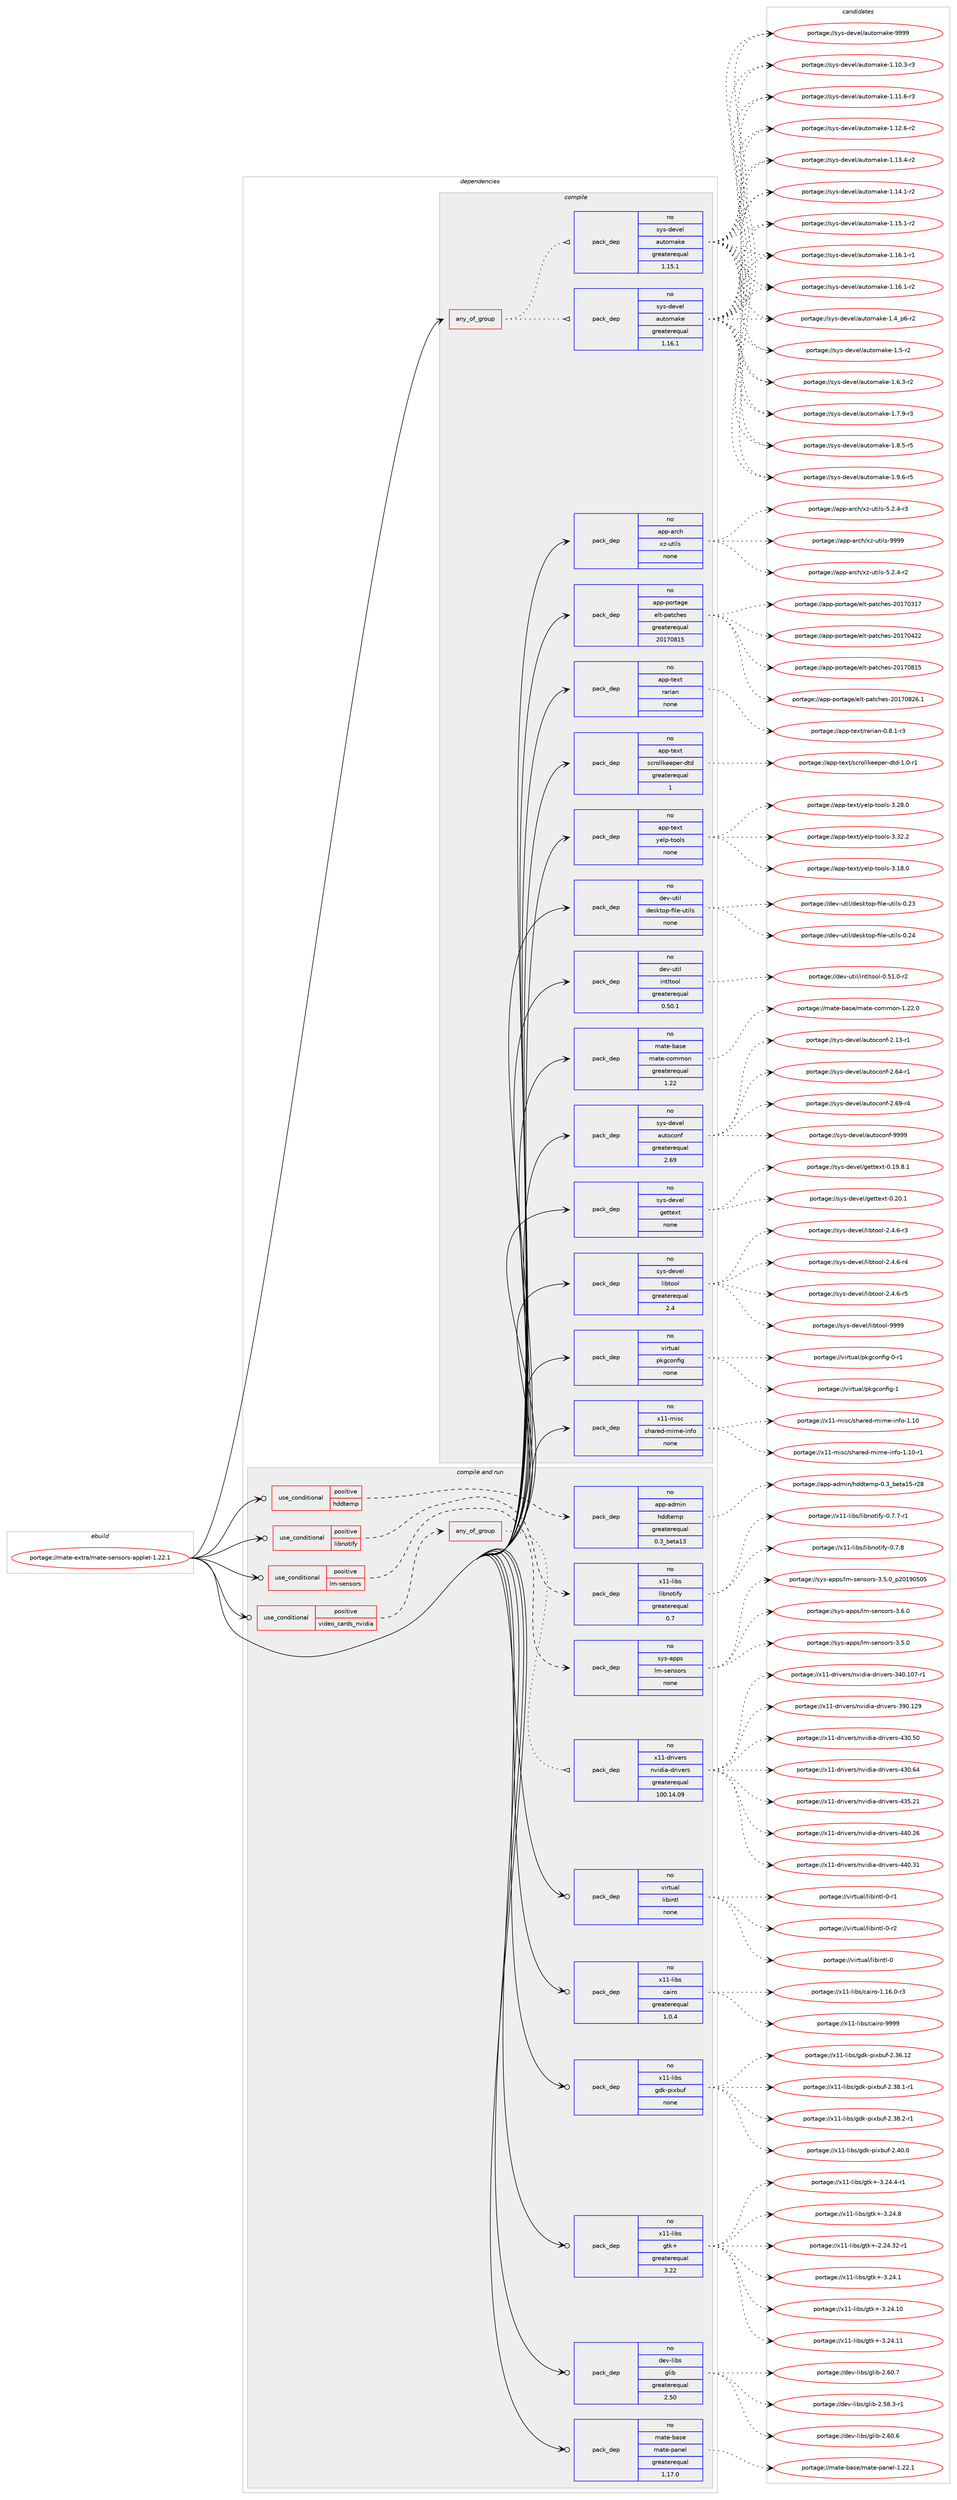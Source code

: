 digraph prolog {

# *************
# Graph options
# *************

newrank=true;
concentrate=true;
compound=true;
graph [rankdir=LR,fontname=Helvetica,fontsize=10,ranksep=1.5];#, ranksep=2.5, nodesep=0.2];
edge  [arrowhead=vee];
node  [fontname=Helvetica,fontsize=10];

# **********
# The ebuild
# **********

subgraph cluster_leftcol {
color=gray;
rank=same;
label=<<i>ebuild</i>>;
id [label="portage://mate-extra/mate-sensors-applet-1.22.1", color=red, width=4, href="../mate-extra/mate-sensors-applet-1.22.1.svg"];
}

# ****************
# The dependencies
# ****************

subgraph cluster_midcol {
color=gray;
label=<<i>dependencies</i>>;
subgraph cluster_compile {
fillcolor="#eeeeee";
style=filled;
label=<<i>compile</i>>;
subgraph any4851 {
dependency308587 [label=<<TABLE BORDER="0" CELLBORDER="1" CELLSPACING="0" CELLPADDING="4"><TR><TD CELLPADDING="10">any_of_group</TD></TR></TABLE>>, shape=none, color=red];subgraph pack226261 {
dependency308588 [label=<<TABLE BORDER="0" CELLBORDER="1" CELLSPACING="0" CELLPADDING="4" WIDTH="220"><TR><TD ROWSPAN="6" CELLPADDING="30">pack_dep</TD></TR><TR><TD WIDTH="110">no</TD></TR><TR><TD>sys-devel</TD></TR><TR><TD>automake</TD></TR><TR><TD>greaterequal</TD></TR><TR><TD>1.16.1</TD></TR></TABLE>>, shape=none, color=blue];
}
dependency308587:e -> dependency308588:w [weight=20,style="dotted",arrowhead="oinv"];
subgraph pack226262 {
dependency308589 [label=<<TABLE BORDER="0" CELLBORDER="1" CELLSPACING="0" CELLPADDING="4" WIDTH="220"><TR><TD ROWSPAN="6" CELLPADDING="30">pack_dep</TD></TR><TR><TD WIDTH="110">no</TD></TR><TR><TD>sys-devel</TD></TR><TR><TD>automake</TD></TR><TR><TD>greaterequal</TD></TR><TR><TD>1.15.1</TD></TR></TABLE>>, shape=none, color=blue];
}
dependency308587:e -> dependency308589:w [weight=20,style="dotted",arrowhead="oinv"];
}
id:e -> dependency308587:w [weight=20,style="solid",arrowhead="vee"];
subgraph pack226263 {
dependency308590 [label=<<TABLE BORDER="0" CELLBORDER="1" CELLSPACING="0" CELLPADDING="4" WIDTH="220"><TR><TD ROWSPAN="6" CELLPADDING="30">pack_dep</TD></TR><TR><TD WIDTH="110">no</TD></TR><TR><TD>app-arch</TD></TR><TR><TD>xz-utils</TD></TR><TR><TD>none</TD></TR><TR><TD></TD></TR></TABLE>>, shape=none, color=blue];
}
id:e -> dependency308590:w [weight=20,style="solid",arrowhead="vee"];
subgraph pack226264 {
dependency308591 [label=<<TABLE BORDER="0" CELLBORDER="1" CELLSPACING="0" CELLPADDING="4" WIDTH="220"><TR><TD ROWSPAN="6" CELLPADDING="30">pack_dep</TD></TR><TR><TD WIDTH="110">no</TD></TR><TR><TD>app-portage</TD></TR><TR><TD>elt-patches</TD></TR><TR><TD>greaterequal</TD></TR><TR><TD>20170815</TD></TR></TABLE>>, shape=none, color=blue];
}
id:e -> dependency308591:w [weight=20,style="solid",arrowhead="vee"];
subgraph pack226265 {
dependency308592 [label=<<TABLE BORDER="0" CELLBORDER="1" CELLSPACING="0" CELLPADDING="4" WIDTH="220"><TR><TD ROWSPAN="6" CELLPADDING="30">pack_dep</TD></TR><TR><TD WIDTH="110">no</TD></TR><TR><TD>app-text</TD></TR><TR><TD>rarian</TD></TR><TR><TD>none</TD></TR><TR><TD></TD></TR></TABLE>>, shape=none, color=blue];
}
id:e -> dependency308592:w [weight=20,style="solid",arrowhead="vee"];
subgraph pack226266 {
dependency308593 [label=<<TABLE BORDER="0" CELLBORDER="1" CELLSPACING="0" CELLPADDING="4" WIDTH="220"><TR><TD ROWSPAN="6" CELLPADDING="30">pack_dep</TD></TR><TR><TD WIDTH="110">no</TD></TR><TR><TD>app-text</TD></TR><TR><TD>scrollkeeper-dtd</TD></TR><TR><TD>greaterequal</TD></TR><TR><TD>1</TD></TR></TABLE>>, shape=none, color=blue];
}
id:e -> dependency308593:w [weight=20,style="solid",arrowhead="vee"];
subgraph pack226267 {
dependency308594 [label=<<TABLE BORDER="0" CELLBORDER="1" CELLSPACING="0" CELLPADDING="4" WIDTH="220"><TR><TD ROWSPAN="6" CELLPADDING="30">pack_dep</TD></TR><TR><TD WIDTH="110">no</TD></TR><TR><TD>app-text</TD></TR><TR><TD>yelp-tools</TD></TR><TR><TD>none</TD></TR><TR><TD></TD></TR></TABLE>>, shape=none, color=blue];
}
id:e -> dependency308594:w [weight=20,style="solid",arrowhead="vee"];
subgraph pack226268 {
dependency308595 [label=<<TABLE BORDER="0" CELLBORDER="1" CELLSPACING="0" CELLPADDING="4" WIDTH="220"><TR><TD ROWSPAN="6" CELLPADDING="30">pack_dep</TD></TR><TR><TD WIDTH="110">no</TD></TR><TR><TD>dev-util</TD></TR><TR><TD>desktop-file-utils</TD></TR><TR><TD>none</TD></TR><TR><TD></TD></TR></TABLE>>, shape=none, color=blue];
}
id:e -> dependency308595:w [weight=20,style="solid",arrowhead="vee"];
subgraph pack226269 {
dependency308596 [label=<<TABLE BORDER="0" CELLBORDER="1" CELLSPACING="0" CELLPADDING="4" WIDTH="220"><TR><TD ROWSPAN="6" CELLPADDING="30">pack_dep</TD></TR><TR><TD WIDTH="110">no</TD></TR><TR><TD>dev-util</TD></TR><TR><TD>intltool</TD></TR><TR><TD>greaterequal</TD></TR><TR><TD>0.50.1</TD></TR></TABLE>>, shape=none, color=blue];
}
id:e -> dependency308596:w [weight=20,style="solid",arrowhead="vee"];
subgraph pack226270 {
dependency308597 [label=<<TABLE BORDER="0" CELLBORDER="1" CELLSPACING="0" CELLPADDING="4" WIDTH="220"><TR><TD ROWSPAN="6" CELLPADDING="30">pack_dep</TD></TR><TR><TD WIDTH="110">no</TD></TR><TR><TD>mate-base</TD></TR><TR><TD>mate-common</TD></TR><TR><TD>greaterequal</TD></TR><TR><TD>1.22</TD></TR></TABLE>>, shape=none, color=blue];
}
id:e -> dependency308597:w [weight=20,style="solid",arrowhead="vee"];
subgraph pack226271 {
dependency308598 [label=<<TABLE BORDER="0" CELLBORDER="1" CELLSPACING="0" CELLPADDING="4" WIDTH="220"><TR><TD ROWSPAN="6" CELLPADDING="30">pack_dep</TD></TR><TR><TD WIDTH="110">no</TD></TR><TR><TD>sys-devel</TD></TR><TR><TD>autoconf</TD></TR><TR><TD>greaterequal</TD></TR><TR><TD>2.69</TD></TR></TABLE>>, shape=none, color=blue];
}
id:e -> dependency308598:w [weight=20,style="solid",arrowhead="vee"];
subgraph pack226272 {
dependency308599 [label=<<TABLE BORDER="0" CELLBORDER="1" CELLSPACING="0" CELLPADDING="4" WIDTH="220"><TR><TD ROWSPAN="6" CELLPADDING="30">pack_dep</TD></TR><TR><TD WIDTH="110">no</TD></TR><TR><TD>sys-devel</TD></TR><TR><TD>gettext</TD></TR><TR><TD>none</TD></TR><TR><TD></TD></TR></TABLE>>, shape=none, color=blue];
}
id:e -> dependency308599:w [weight=20,style="solid",arrowhead="vee"];
subgraph pack226273 {
dependency308600 [label=<<TABLE BORDER="0" CELLBORDER="1" CELLSPACING="0" CELLPADDING="4" WIDTH="220"><TR><TD ROWSPAN="6" CELLPADDING="30">pack_dep</TD></TR><TR><TD WIDTH="110">no</TD></TR><TR><TD>sys-devel</TD></TR><TR><TD>libtool</TD></TR><TR><TD>greaterequal</TD></TR><TR><TD>2.4</TD></TR></TABLE>>, shape=none, color=blue];
}
id:e -> dependency308600:w [weight=20,style="solid",arrowhead="vee"];
subgraph pack226274 {
dependency308601 [label=<<TABLE BORDER="0" CELLBORDER="1" CELLSPACING="0" CELLPADDING="4" WIDTH="220"><TR><TD ROWSPAN="6" CELLPADDING="30">pack_dep</TD></TR><TR><TD WIDTH="110">no</TD></TR><TR><TD>virtual</TD></TR><TR><TD>pkgconfig</TD></TR><TR><TD>none</TD></TR><TR><TD></TD></TR></TABLE>>, shape=none, color=blue];
}
id:e -> dependency308601:w [weight=20,style="solid",arrowhead="vee"];
subgraph pack226275 {
dependency308602 [label=<<TABLE BORDER="0" CELLBORDER="1" CELLSPACING="0" CELLPADDING="4" WIDTH="220"><TR><TD ROWSPAN="6" CELLPADDING="30">pack_dep</TD></TR><TR><TD WIDTH="110">no</TD></TR><TR><TD>x11-misc</TD></TR><TR><TD>shared-mime-info</TD></TR><TR><TD>none</TD></TR><TR><TD></TD></TR></TABLE>>, shape=none, color=blue];
}
id:e -> dependency308602:w [weight=20,style="solid",arrowhead="vee"];
}
subgraph cluster_compileandrun {
fillcolor="#eeeeee";
style=filled;
label=<<i>compile and run</i>>;
subgraph cond77366 {
dependency308603 [label=<<TABLE BORDER="0" CELLBORDER="1" CELLSPACING="0" CELLPADDING="4"><TR><TD ROWSPAN="3" CELLPADDING="10">use_conditional</TD></TR><TR><TD>positive</TD></TR><TR><TD>hddtemp</TD></TR></TABLE>>, shape=none, color=red];
subgraph pack226276 {
dependency308604 [label=<<TABLE BORDER="0" CELLBORDER="1" CELLSPACING="0" CELLPADDING="4" WIDTH="220"><TR><TD ROWSPAN="6" CELLPADDING="30">pack_dep</TD></TR><TR><TD WIDTH="110">no</TD></TR><TR><TD>app-admin</TD></TR><TR><TD>hddtemp</TD></TR><TR><TD>greaterequal</TD></TR><TR><TD>0.3_beta13</TD></TR></TABLE>>, shape=none, color=blue];
}
dependency308603:e -> dependency308604:w [weight=20,style="dashed",arrowhead="vee"];
}
id:e -> dependency308603:w [weight=20,style="solid",arrowhead="odotvee"];
subgraph cond77367 {
dependency308605 [label=<<TABLE BORDER="0" CELLBORDER="1" CELLSPACING="0" CELLPADDING="4"><TR><TD ROWSPAN="3" CELLPADDING="10">use_conditional</TD></TR><TR><TD>positive</TD></TR><TR><TD>libnotify</TD></TR></TABLE>>, shape=none, color=red];
subgraph pack226277 {
dependency308606 [label=<<TABLE BORDER="0" CELLBORDER="1" CELLSPACING="0" CELLPADDING="4" WIDTH="220"><TR><TD ROWSPAN="6" CELLPADDING="30">pack_dep</TD></TR><TR><TD WIDTH="110">no</TD></TR><TR><TD>x11-libs</TD></TR><TR><TD>libnotify</TD></TR><TR><TD>greaterequal</TD></TR><TR><TD>0.7</TD></TR></TABLE>>, shape=none, color=blue];
}
dependency308605:e -> dependency308606:w [weight=20,style="dashed",arrowhead="vee"];
}
id:e -> dependency308605:w [weight=20,style="solid",arrowhead="odotvee"];
subgraph cond77368 {
dependency308607 [label=<<TABLE BORDER="0" CELLBORDER="1" CELLSPACING="0" CELLPADDING="4"><TR><TD ROWSPAN="3" CELLPADDING="10">use_conditional</TD></TR><TR><TD>positive</TD></TR><TR><TD>lm-sensors</TD></TR></TABLE>>, shape=none, color=red];
subgraph pack226278 {
dependency308608 [label=<<TABLE BORDER="0" CELLBORDER="1" CELLSPACING="0" CELLPADDING="4" WIDTH="220"><TR><TD ROWSPAN="6" CELLPADDING="30">pack_dep</TD></TR><TR><TD WIDTH="110">no</TD></TR><TR><TD>sys-apps</TD></TR><TR><TD>lm-sensors</TD></TR><TR><TD>none</TD></TR><TR><TD></TD></TR></TABLE>>, shape=none, color=blue];
}
dependency308607:e -> dependency308608:w [weight=20,style="dashed",arrowhead="vee"];
}
id:e -> dependency308607:w [weight=20,style="solid",arrowhead="odotvee"];
subgraph cond77369 {
dependency308609 [label=<<TABLE BORDER="0" CELLBORDER="1" CELLSPACING="0" CELLPADDING="4"><TR><TD ROWSPAN="3" CELLPADDING="10">use_conditional</TD></TR><TR><TD>positive</TD></TR><TR><TD>video_cards_nvidia</TD></TR></TABLE>>, shape=none, color=red];
subgraph any4852 {
dependency308610 [label=<<TABLE BORDER="0" CELLBORDER="1" CELLSPACING="0" CELLPADDING="4"><TR><TD CELLPADDING="10">any_of_group</TD></TR></TABLE>>, shape=none, color=red];subgraph pack226279 {
dependency308611 [label=<<TABLE BORDER="0" CELLBORDER="1" CELLSPACING="0" CELLPADDING="4" WIDTH="220"><TR><TD ROWSPAN="6" CELLPADDING="30">pack_dep</TD></TR><TR><TD WIDTH="110">no</TD></TR><TR><TD>x11-drivers</TD></TR><TR><TD>nvidia-drivers</TD></TR><TR><TD>greaterequal</TD></TR><TR><TD>100.14.09</TD></TR></TABLE>>, shape=none, color=blue];
}
dependency308610:e -> dependency308611:w [weight=20,style="dotted",arrowhead="oinv"];
}
dependency308609:e -> dependency308610:w [weight=20,style="dashed",arrowhead="vee"];
}
id:e -> dependency308609:w [weight=20,style="solid",arrowhead="odotvee"];
subgraph pack226280 {
dependency308612 [label=<<TABLE BORDER="0" CELLBORDER="1" CELLSPACING="0" CELLPADDING="4" WIDTH="220"><TR><TD ROWSPAN="6" CELLPADDING="30">pack_dep</TD></TR><TR><TD WIDTH="110">no</TD></TR><TR><TD>dev-libs</TD></TR><TR><TD>glib</TD></TR><TR><TD>greaterequal</TD></TR><TR><TD>2.50</TD></TR></TABLE>>, shape=none, color=blue];
}
id:e -> dependency308612:w [weight=20,style="solid",arrowhead="odotvee"];
subgraph pack226281 {
dependency308613 [label=<<TABLE BORDER="0" CELLBORDER="1" CELLSPACING="0" CELLPADDING="4" WIDTH="220"><TR><TD ROWSPAN="6" CELLPADDING="30">pack_dep</TD></TR><TR><TD WIDTH="110">no</TD></TR><TR><TD>mate-base</TD></TR><TR><TD>mate-panel</TD></TR><TR><TD>greaterequal</TD></TR><TR><TD>1.17.0</TD></TR></TABLE>>, shape=none, color=blue];
}
id:e -> dependency308613:w [weight=20,style="solid",arrowhead="odotvee"];
subgraph pack226282 {
dependency308614 [label=<<TABLE BORDER="0" CELLBORDER="1" CELLSPACING="0" CELLPADDING="4" WIDTH="220"><TR><TD ROWSPAN="6" CELLPADDING="30">pack_dep</TD></TR><TR><TD WIDTH="110">no</TD></TR><TR><TD>virtual</TD></TR><TR><TD>libintl</TD></TR><TR><TD>none</TD></TR><TR><TD></TD></TR></TABLE>>, shape=none, color=blue];
}
id:e -> dependency308614:w [weight=20,style="solid",arrowhead="odotvee"];
subgraph pack226283 {
dependency308615 [label=<<TABLE BORDER="0" CELLBORDER="1" CELLSPACING="0" CELLPADDING="4" WIDTH="220"><TR><TD ROWSPAN="6" CELLPADDING="30">pack_dep</TD></TR><TR><TD WIDTH="110">no</TD></TR><TR><TD>x11-libs</TD></TR><TR><TD>cairo</TD></TR><TR><TD>greaterequal</TD></TR><TR><TD>1.0.4</TD></TR></TABLE>>, shape=none, color=blue];
}
id:e -> dependency308615:w [weight=20,style="solid",arrowhead="odotvee"];
subgraph pack226284 {
dependency308616 [label=<<TABLE BORDER="0" CELLBORDER="1" CELLSPACING="0" CELLPADDING="4" WIDTH="220"><TR><TD ROWSPAN="6" CELLPADDING="30">pack_dep</TD></TR><TR><TD WIDTH="110">no</TD></TR><TR><TD>x11-libs</TD></TR><TR><TD>gdk-pixbuf</TD></TR><TR><TD>none</TD></TR><TR><TD></TD></TR></TABLE>>, shape=none, color=blue];
}
id:e -> dependency308616:w [weight=20,style="solid",arrowhead="odotvee"];
subgraph pack226285 {
dependency308617 [label=<<TABLE BORDER="0" CELLBORDER="1" CELLSPACING="0" CELLPADDING="4" WIDTH="220"><TR><TD ROWSPAN="6" CELLPADDING="30">pack_dep</TD></TR><TR><TD WIDTH="110">no</TD></TR><TR><TD>x11-libs</TD></TR><TR><TD>gtk+</TD></TR><TR><TD>greaterequal</TD></TR><TR><TD>3.22</TD></TR></TABLE>>, shape=none, color=blue];
}
id:e -> dependency308617:w [weight=20,style="solid",arrowhead="odotvee"];
}
subgraph cluster_run {
fillcolor="#eeeeee";
style=filled;
label=<<i>run</i>>;
}
}

# **************
# The candidates
# **************

subgraph cluster_choices {
rank=same;
color=gray;
label=<<i>candidates</i>>;

subgraph choice226261 {
color=black;
nodesep=1;
choiceportage11512111545100101118101108479711711611110997107101454946494846514511451 [label="portage://sys-devel/automake-1.10.3-r3", color=red, width=4,href="../sys-devel/automake-1.10.3-r3.svg"];
choiceportage11512111545100101118101108479711711611110997107101454946494946544511451 [label="portage://sys-devel/automake-1.11.6-r3", color=red, width=4,href="../sys-devel/automake-1.11.6-r3.svg"];
choiceportage11512111545100101118101108479711711611110997107101454946495046544511450 [label="portage://sys-devel/automake-1.12.6-r2", color=red, width=4,href="../sys-devel/automake-1.12.6-r2.svg"];
choiceportage11512111545100101118101108479711711611110997107101454946495146524511450 [label="portage://sys-devel/automake-1.13.4-r2", color=red, width=4,href="../sys-devel/automake-1.13.4-r2.svg"];
choiceportage11512111545100101118101108479711711611110997107101454946495246494511450 [label="portage://sys-devel/automake-1.14.1-r2", color=red, width=4,href="../sys-devel/automake-1.14.1-r2.svg"];
choiceportage11512111545100101118101108479711711611110997107101454946495346494511450 [label="portage://sys-devel/automake-1.15.1-r2", color=red, width=4,href="../sys-devel/automake-1.15.1-r2.svg"];
choiceportage11512111545100101118101108479711711611110997107101454946495446494511449 [label="portage://sys-devel/automake-1.16.1-r1", color=red, width=4,href="../sys-devel/automake-1.16.1-r1.svg"];
choiceportage11512111545100101118101108479711711611110997107101454946495446494511450 [label="portage://sys-devel/automake-1.16.1-r2", color=red, width=4,href="../sys-devel/automake-1.16.1-r2.svg"];
choiceportage115121115451001011181011084797117116111109971071014549465295112544511450 [label="portage://sys-devel/automake-1.4_p6-r2", color=red, width=4,href="../sys-devel/automake-1.4_p6-r2.svg"];
choiceportage11512111545100101118101108479711711611110997107101454946534511450 [label="portage://sys-devel/automake-1.5-r2", color=red, width=4,href="../sys-devel/automake-1.5-r2.svg"];
choiceportage115121115451001011181011084797117116111109971071014549465446514511450 [label="portage://sys-devel/automake-1.6.3-r2", color=red, width=4,href="../sys-devel/automake-1.6.3-r2.svg"];
choiceportage115121115451001011181011084797117116111109971071014549465546574511451 [label="portage://sys-devel/automake-1.7.9-r3", color=red, width=4,href="../sys-devel/automake-1.7.9-r3.svg"];
choiceportage115121115451001011181011084797117116111109971071014549465646534511453 [label="portage://sys-devel/automake-1.8.5-r5", color=red, width=4,href="../sys-devel/automake-1.8.5-r5.svg"];
choiceportage115121115451001011181011084797117116111109971071014549465746544511453 [label="portage://sys-devel/automake-1.9.6-r5", color=red, width=4,href="../sys-devel/automake-1.9.6-r5.svg"];
choiceportage115121115451001011181011084797117116111109971071014557575757 [label="portage://sys-devel/automake-9999", color=red, width=4,href="../sys-devel/automake-9999.svg"];
dependency308588:e -> choiceportage11512111545100101118101108479711711611110997107101454946494846514511451:w [style=dotted,weight="100"];
dependency308588:e -> choiceportage11512111545100101118101108479711711611110997107101454946494946544511451:w [style=dotted,weight="100"];
dependency308588:e -> choiceportage11512111545100101118101108479711711611110997107101454946495046544511450:w [style=dotted,weight="100"];
dependency308588:e -> choiceportage11512111545100101118101108479711711611110997107101454946495146524511450:w [style=dotted,weight="100"];
dependency308588:e -> choiceportage11512111545100101118101108479711711611110997107101454946495246494511450:w [style=dotted,weight="100"];
dependency308588:e -> choiceportage11512111545100101118101108479711711611110997107101454946495346494511450:w [style=dotted,weight="100"];
dependency308588:e -> choiceportage11512111545100101118101108479711711611110997107101454946495446494511449:w [style=dotted,weight="100"];
dependency308588:e -> choiceportage11512111545100101118101108479711711611110997107101454946495446494511450:w [style=dotted,weight="100"];
dependency308588:e -> choiceportage115121115451001011181011084797117116111109971071014549465295112544511450:w [style=dotted,weight="100"];
dependency308588:e -> choiceportage11512111545100101118101108479711711611110997107101454946534511450:w [style=dotted,weight="100"];
dependency308588:e -> choiceportage115121115451001011181011084797117116111109971071014549465446514511450:w [style=dotted,weight="100"];
dependency308588:e -> choiceportage115121115451001011181011084797117116111109971071014549465546574511451:w [style=dotted,weight="100"];
dependency308588:e -> choiceportage115121115451001011181011084797117116111109971071014549465646534511453:w [style=dotted,weight="100"];
dependency308588:e -> choiceportage115121115451001011181011084797117116111109971071014549465746544511453:w [style=dotted,weight="100"];
dependency308588:e -> choiceportage115121115451001011181011084797117116111109971071014557575757:w [style=dotted,weight="100"];
}
subgraph choice226262 {
color=black;
nodesep=1;
choiceportage11512111545100101118101108479711711611110997107101454946494846514511451 [label="portage://sys-devel/automake-1.10.3-r3", color=red, width=4,href="../sys-devel/automake-1.10.3-r3.svg"];
choiceportage11512111545100101118101108479711711611110997107101454946494946544511451 [label="portage://sys-devel/automake-1.11.6-r3", color=red, width=4,href="../sys-devel/automake-1.11.6-r3.svg"];
choiceportage11512111545100101118101108479711711611110997107101454946495046544511450 [label="portage://sys-devel/automake-1.12.6-r2", color=red, width=4,href="../sys-devel/automake-1.12.6-r2.svg"];
choiceportage11512111545100101118101108479711711611110997107101454946495146524511450 [label="portage://sys-devel/automake-1.13.4-r2", color=red, width=4,href="../sys-devel/automake-1.13.4-r2.svg"];
choiceportage11512111545100101118101108479711711611110997107101454946495246494511450 [label="portage://sys-devel/automake-1.14.1-r2", color=red, width=4,href="../sys-devel/automake-1.14.1-r2.svg"];
choiceportage11512111545100101118101108479711711611110997107101454946495346494511450 [label="portage://sys-devel/automake-1.15.1-r2", color=red, width=4,href="../sys-devel/automake-1.15.1-r2.svg"];
choiceportage11512111545100101118101108479711711611110997107101454946495446494511449 [label="portage://sys-devel/automake-1.16.1-r1", color=red, width=4,href="../sys-devel/automake-1.16.1-r1.svg"];
choiceportage11512111545100101118101108479711711611110997107101454946495446494511450 [label="portage://sys-devel/automake-1.16.1-r2", color=red, width=4,href="../sys-devel/automake-1.16.1-r2.svg"];
choiceportage115121115451001011181011084797117116111109971071014549465295112544511450 [label="portage://sys-devel/automake-1.4_p6-r2", color=red, width=4,href="../sys-devel/automake-1.4_p6-r2.svg"];
choiceportage11512111545100101118101108479711711611110997107101454946534511450 [label="portage://sys-devel/automake-1.5-r2", color=red, width=4,href="../sys-devel/automake-1.5-r2.svg"];
choiceportage115121115451001011181011084797117116111109971071014549465446514511450 [label="portage://sys-devel/automake-1.6.3-r2", color=red, width=4,href="../sys-devel/automake-1.6.3-r2.svg"];
choiceportage115121115451001011181011084797117116111109971071014549465546574511451 [label="portage://sys-devel/automake-1.7.9-r3", color=red, width=4,href="../sys-devel/automake-1.7.9-r3.svg"];
choiceportage115121115451001011181011084797117116111109971071014549465646534511453 [label="portage://sys-devel/automake-1.8.5-r5", color=red, width=4,href="../sys-devel/automake-1.8.5-r5.svg"];
choiceportage115121115451001011181011084797117116111109971071014549465746544511453 [label="portage://sys-devel/automake-1.9.6-r5", color=red, width=4,href="../sys-devel/automake-1.9.6-r5.svg"];
choiceportage115121115451001011181011084797117116111109971071014557575757 [label="portage://sys-devel/automake-9999", color=red, width=4,href="../sys-devel/automake-9999.svg"];
dependency308589:e -> choiceportage11512111545100101118101108479711711611110997107101454946494846514511451:w [style=dotted,weight="100"];
dependency308589:e -> choiceportage11512111545100101118101108479711711611110997107101454946494946544511451:w [style=dotted,weight="100"];
dependency308589:e -> choiceportage11512111545100101118101108479711711611110997107101454946495046544511450:w [style=dotted,weight="100"];
dependency308589:e -> choiceportage11512111545100101118101108479711711611110997107101454946495146524511450:w [style=dotted,weight="100"];
dependency308589:e -> choiceportage11512111545100101118101108479711711611110997107101454946495246494511450:w [style=dotted,weight="100"];
dependency308589:e -> choiceportage11512111545100101118101108479711711611110997107101454946495346494511450:w [style=dotted,weight="100"];
dependency308589:e -> choiceportage11512111545100101118101108479711711611110997107101454946495446494511449:w [style=dotted,weight="100"];
dependency308589:e -> choiceportage11512111545100101118101108479711711611110997107101454946495446494511450:w [style=dotted,weight="100"];
dependency308589:e -> choiceportage115121115451001011181011084797117116111109971071014549465295112544511450:w [style=dotted,weight="100"];
dependency308589:e -> choiceportage11512111545100101118101108479711711611110997107101454946534511450:w [style=dotted,weight="100"];
dependency308589:e -> choiceportage115121115451001011181011084797117116111109971071014549465446514511450:w [style=dotted,weight="100"];
dependency308589:e -> choiceportage115121115451001011181011084797117116111109971071014549465546574511451:w [style=dotted,weight="100"];
dependency308589:e -> choiceportage115121115451001011181011084797117116111109971071014549465646534511453:w [style=dotted,weight="100"];
dependency308589:e -> choiceportage115121115451001011181011084797117116111109971071014549465746544511453:w [style=dotted,weight="100"];
dependency308589:e -> choiceportage115121115451001011181011084797117116111109971071014557575757:w [style=dotted,weight="100"];
}
subgraph choice226263 {
color=black;
nodesep=1;
choiceportage9711211245971149910447120122451171161051081154553465046524511450 [label="portage://app-arch/xz-utils-5.2.4-r2", color=red, width=4,href="../app-arch/xz-utils-5.2.4-r2.svg"];
choiceportage9711211245971149910447120122451171161051081154553465046524511451 [label="portage://app-arch/xz-utils-5.2.4-r3", color=red, width=4,href="../app-arch/xz-utils-5.2.4-r3.svg"];
choiceportage9711211245971149910447120122451171161051081154557575757 [label="portage://app-arch/xz-utils-9999", color=red, width=4,href="../app-arch/xz-utils-9999.svg"];
dependency308590:e -> choiceportage9711211245971149910447120122451171161051081154553465046524511450:w [style=dotted,weight="100"];
dependency308590:e -> choiceportage9711211245971149910447120122451171161051081154553465046524511451:w [style=dotted,weight="100"];
dependency308590:e -> choiceportage9711211245971149910447120122451171161051081154557575757:w [style=dotted,weight="100"];
}
subgraph choice226264 {
color=black;
nodesep=1;
choiceportage97112112451121111141169710310147101108116451129711699104101115455048495548514955 [label="portage://app-portage/elt-patches-20170317", color=red, width=4,href="../app-portage/elt-patches-20170317.svg"];
choiceportage97112112451121111141169710310147101108116451129711699104101115455048495548525050 [label="portage://app-portage/elt-patches-20170422", color=red, width=4,href="../app-portage/elt-patches-20170422.svg"];
choiceportage97112112451121111141169710310147101108116451129711699104101115455048495548564953 [label="portage://app-portage/elt-patches-20170815", color=red, width=4,href="../app-portage/elt-patches-20170815.svg"];
choiceportage971121124511211111411697103101471011081164511297116991041011154550484955485650544649 [label="portage://app-portage/elt-patches-20170826.1", color=red, width=4,href="../app-portage/elt-patches-20170826.1.svg"];
dependency308591:e -> choiceportage97112112451121111141169710310147101108116451129711699104101115455048495548514955:w [style=dotted,weight="100"];
dependency308591:e -> choiceportage97112112451121111141169710310147101108116451129711699104101115455048495548525050:w [style=dotted,weight="100"];
dependency308591:e -> choiceportage97112112451121111141169710310147101108116451129711699104101115455048495548564953:w [style=dotted,weight="100"];
dependency308591:e -> choiceportage971121124511211111411697103101471011081164511297116991041011154550484955485650544649:w [style=dotted,weight="100"];
}
subgraph choice226265 {
color=black;
nodesep=1;
choiceportage97112112451161011201164711497114105971104548465646494511451 [label="portage://app-text/rarian-0.8.1-r3", color=red, width=4,href="../app-text/rarian-0.8.1-r3.svg"];
dependency308592:e -> choiceportage97112112451161011201164711497114105971104548465646494511451:w [style=dotted,weight="100"];
}
subgraph choice226266 {
color=black;
nodesep=1;
choiceportage9711211245116101120116471159911411110810810710110111210111445100116100454946484511449 [label="portage://app-text/scrollkeeper-dtd-1.0-r1", color=red, width=4,href="../app-text/scrollkeeper-dtd-1.0-r1.svg"];
dependency308593:e -> choiceportage9711211245116101120116471159911411110810810710110111210111445100116100454946484511449:w [style=dotted,weight="100"];
}
subgraph choice226267 {
color=black;
nodesep=1;
choiceportage9711211245116101120116471211011081124511611111110811545514649564648 [label="portage://app-text/yelp-tools-3.18.0", color=red, width=4,href="../app-text/yelp-tools-3.18.0.svg"];
choiceportage9711211245116101120116471211011081124511611111110811545514650564648 [label="portage://app-text/yelp-tools-3.28.0", color=red, width=4,href="../app-text/yelp-tools-3.28.0.svg"];
choiceportage9711211245116101120116471211011081124511611111110811545514651504650 [label="portage://app-text/yelp-tools-3.32.2", color=red, width=4,href="../app-text/yelp-tools-3.32.2.svg"];
dependency308594:e -> choiceportage9711211245116101120116471211011081124511611111110811545514649564648:w [style=dotted,weight="100"];
dependency308594:e -> choiceportage9711211245116101120116471211011081124511611111110811545514650564648:w [style=dotted,weight="100"];
dependency308594:e -> choiceportage9711211245116101120116471211011081124511611111110811545514651504650:w [style=dotted,weight="100"];
}
subgraph choice226268 {
color=black;
nodesep=1;
choiceportage100101118451171161051084710010111510711611111245102105108101451171161051081154548465051 [label="portage://dev-util/desktop-file-utils-0.23", color=red, width=4,href="../dev-util/desktop-file-utils-0.23.svg"];
choiceportage100101118451171161051084710010111510711611111245102105108101451171161051081154548465052 [label="portage://dev-util/desktop-file-utils-0.24", color=red, width=4,href="../dev-util/desktop-file-utils-0.24.svg"];
dependency308595:e -> choiceportage100101118451171161051084710010111510711611111245102105108101451171161051081154548465051:w [style=dotted,weight="100"];
dependency308595:e -> choiceportage100101118451171161051084710010111510711611111245102105108101451171161051081154548465052:w [style=dotted,weight="100"];
}
subgraph choice226269 {
color=black;
nodesep=1;
choiceportage1001011184511711610510847105110116108116111111108454846534946484511450 [label="portage://dev-util/intltool-0.51.0-r2", color=red, width=4,href="../dev-util/intltool-0.51.0-r2.svg"];
dependency308596:e -> choiceportage1001011184511711610510847105110116108116111111108454846534946484511450:w [style=dotted,weight="100"];
}
subgraph choice226270 {
color=black;
nodesep=1;
choiceportage109971161014598971151014710997116101459911110910911111045494650504648 [label="portage://mate-base/mate-common-1.22.0", color=red, width=4,href="../mate-base/mate-common-1.22.0.svg"];
dependency308597:e -> choiceportage109971161014598971151014710997116101459911110910911111045494650504648:w [style=dotted,weight="100"];
}
subgraph choice226271 {
color=black;
nodesep=1;
choiceportage1151211154510010111810110847971171161119911111010245504649514511449 [label="portage://sys-devel/autoconf-2.13-r1", color=red, width=4,href="../sys-devel/autoconf-2.13-r1.svg"];
choiceportage1151211154510010111810110847971171161119911111010245504654524511449 [label="portage://sys-devel/autoconf-2.64-r1", color=red, width=4,href="../sys-devel/autoconf-2.64-r1.svg"];
choiceportage1151211154510010111810110847971171161119911111010245504654574511452 [label="portage://sys-devel/autoconf-2.69-r4", color=red, width=4,href="../sys-devel/autoconf-2.69-r4.svg"];
choiceportage115121115451001011181011084797117116111991111101024557575757 [label="portage://sys-devel/autoconf-9999", color=red, width=4,href="../sys-devel/autoconf-9999.svg"];
dependency308598:e -> choiceportage1151211154510010111810110847971171161119911111010245504649514511449:w [style=dotted,weight="100"];
dependency308598:e -> choiceportage1151211154510010111810110847971171161119911111010245504654524511449:w [style=dotted,weight="100"];
dependency308598:e -> choiceportage1151211154510010111810110847971171161119911111010245504654574511452:w [style=dotted,weight="100"];
dependency308598:e -> choiceportage115121115451001011181011084797117116111991111101024557575757:w [style=dotted,weight="100"];
}
subgraph choice226272 {
color=black;
nodesep=1;
choiceportage1151211154510010111810110847103101116116101120116454846495746564649 [label="portage://sys-devel/gettext-0.19.8.1", color=red, width=4,href="../sys-devel/gettext-0.19.8.1.svg"];
choiceportage115121115451001011181011084710310111611610112011645484650484649 [label="portage://sys-devel/gettext-0.20.1", color=red, width=4,href="../sys-devel/gettext-0.20.1.svg"];
dependency308599:e -> choiceportage1151211154510010111810110847103101116116101120116454846495746564649:w [style=dotted,weight="100"];
dependency308599:e -> choiceportage115121115451001011181011084710310111611610112011645484650484649:w [style=dotted,weight="100"];
}
subgraph choice226273 {
color=black;
nodesep=1;
choiceportage1151211154510010111810110847108105981161111111084550465246544511451 [label="portage://sys-devel/libtool-2.4.6-r3", color=red, width=4,href="../sys-devel/libtool-2.4.6-r3.svg"];
choiceportage1151211154510010111810110847108105981161111111084550465246544511452 [label="portage://sys-devel/libtool-2.4.6-r4", color=red, width=4,href="../sys-devel/libtool-2.4.6-r4.svg"];
choiceportage1151211154510010111810110847108105981161111111084550465246544511453 [label="portage://sys-devel/libtool-2.4.6-r5", color=red, width=4,href="../sys-devel/libtool-2.4.6-r5.svg"];
choiceportage1151211154510010111810110847108105981161111111084557575757 [label="portage://sys-devel/libtool-9999", color=red, width=4,href="../sys-devel/libtool-9999.svg"];
dependency308600:e -> choiceportage1151211154510010111810110847108105981161111111084550465246544511451:w [style=dotted,weight="100"];
dependency308600:e -> choiceportage1151211154510010111810110847108105981161111111084550465246544511452:w [style=dotted,weight="100"];
dependency308600:e -> choiceportage1151211154510010111810110847108105981161111111084550465246544511453:w [style=dotted,weight="100"];
dependency308600:e -> choiceportage1151211154510010111810110847108105981161111111084557575757:w [style=dotted,weight="100"];
}
subgraph choice226274 {
color=black;
nodesep=1;
choiceportage11810511411611797108471121071039911111010210510345484511449 [label="portage://virtual/pkgconfig-0-r1", color=red, width=4,href="../virtual/pkgconfig-0-r1.svg"];
choiceportage1181051141161179710847112107103991111101021051034549 [label="portage://virtual/pkgconfig-1", color=red, width=4,href="../virtual/pkgconfig-1.svg"];
dependency308601:e -> choiceportage11810511411611797108471121071039911111010210510345484511449:w [style=dotted,weight="100"];
dependency308601:e -> choiceportage1181051141161179710847112107103991111101021051034549:w [style=dotted,weight="100"];
}
subgraph choice226275 {
color=black;
nodesep=1;
choiceportage12049494510910511599471151049711410110045109105109101451051101021114549464948 [label="portage://x11-misc/shared-mime-info-1.10", color=red, width=4,href="../x11-misc/shared-mime-info-1.10.svg"];
choiceportage120494945109105115994711510497114101100451091051091014510511010211145494649484511449 [label="portage://x11-misc/shared-mime-info-1.10-r1", color=red, width=4,href="../x11-misc/shared-mime-info-1.10-r1.svg"];
dependency308602:e -> choiceportage12049494510910511599471151049711410110045109105109101451051101021114549464948:w [style=dotted,weight="100"];
dependency308602:e -> choiceportage120494945109105115994711510497114101100451091051091014510511010211145494649484511449:w [style=dotted,weight="100"];
}
subgraph choice226276 {
color=black;
nodesep=1;
choiceportage97112112459710010910511047104100100116101109112454846519598101116974953451145056 [label="portage://app-admin/hddtemp-0.3_beta15-r28", color=red, width=4,href="../app-admin/hddtemp-0.3_beta15-r28.svg"];
dependency308604:e -> choiceportage97112112459710010910511047104100100116101109112454846519598101116974953451145056:w [style=dotted,weight="100"];
}
subgraph choice226277 {
color=black;
nodesep=1;
choiceportage1204949451081059811547108105981101111161051021214548465546554511449 [label="portage://x11-libs/libnotify-0.7.7-r1", color=red, width=4,href="../x11-libs/libnotify-0.7.7-r1.svg"];
choiceportage120494945108105981154710810598110111116105102121454846554656 [label="portage://x11-libs/libnotify-0.7.8", color=red, width=4,href="../x11-libs/libnotify-0.7.8.svg"];
dependency308606:e -> choiceportage1204949451081059811547108105981101111161051021214548465546554511449:w [style=dotted,weight="100"];
dependency308606:e -> choiceportage120494945108105981154710810598110111116105102121454846554656:w [style=dotted,weight="100"];
}
subgraph choice226278 {
color=black;
nodesep=1;
choiceportage11512111545971121121154710810945115101110115111114115455146534648 [label="portage://sys-apps/lm-sensors-3.5.0", color=red, width=4,href="../sys-apps/lm-sensors-3.5.0.svg"];
choiceportage11512111545971121121154710810945115101110115111114115455146534648951125048495748534853 [label="portage://sys-apps/lm-sensors-3.5.0_p20190505", color=red, width=4,href="../sys-apps/lm-sensors-3.5.0_p20190505.svg"];
choiceportage11512111545971121121154710810945115101110115111114115455146544648 [label="portage://sys-apps/lm-sensors-3.6.0", color=red, width=4,href="../sys-apps/lm-sensors-3.6.0.svg"];
dependency308608:e -> choiceportage11512111545971121121154710810945115101110115111114115455146534648:w [style=dotted,weight="100"];
dependency308608:e -> choiceportage11512111545971121121154710810945115101110115111114115455146534648951125048495748534853:w [style=dotted,weight="100"];
dependency308608:e -> choiceportage11512111545971121121154710810945115101110115111114115455146544648:w [style=dotted,weight="100"];
}
subgraph choice226279 {
color=black;
nodesep=1;
choiceportage12049494510011410511810111411547110118105100105974510011410511810111411545515248464948554511449 [label="portage://x11-drivers/nvidia-drivers-340.107-r1", color=red, width=4,href="../x11-drivers/nvidia-drivers-340.107-r1.svg"];
choiceportage1204949451001141051181011141154711011810510010597451001141051181011141154551574846495057 [label="portage://x11-drivers/nvidia-drivers-390.129", color=red, width=4,href="../x11-drivers/nvidia-drivers-390.129.svg"];
choiceportage12049494510011410511810111411547110118105100105974510011410511810111411545525148465348 [label="portage://x11-drivers/nvidia-drivers-430.50", color=red, width=4,href="../x11-drivers/nvidia-drivers-430.50.svg"];
choiceportage12049494510011410511810111411547110118105100105974510011410511810111411545525148465452 [label="portage://x11-drivers/nvidia-drivers-430.64", color=red, width=4,href="../x11-drivers/nvidia-drivers-430.64.svg"];
choiceportage12049494510011410511810111411547110118105100105974510011410511810111411545525153465049 [label="portage://x11-drivers/nvidia-drivers-435.21", color=red, width=4,href="../x11-drivers/nvidia-drivers-435.21.svg"];
choiceportage12049494510011410511810111411547110118105100105974510011410511810111411545525248465054 [label="portage://x11-drivers/nvidia-drivers-440.26", color=red, width=4,href="../x11-drivers/nvidia-drivers-440.26.svg"];
choiceportage12049494510011410511810111411547110118105100105974510011410511810111411545525248465149 [label="portage://x11-drivers/nvidia-drivers-440.31", color=red, width=4,href="../x11-drivers/nvidia-drivers-440.31.svg"];
dependency308611:e -> choiceportage12049494510011410511810111411547110118105100105974510011410511810111411545515248464948554511449:w [style=dotted,weight="100"];
dependency308611:e -> choiceportage1204949451001141051181011141154711011810510010597451001141051181011141154551574846495057:w [style=dotted,weight="100"];
dependency308611:e -> choiceportage12049494510011410511810111411547110118105100105974510011410511810111411545525148465348:w [style=dotted,weight="100"];
dependency308611:e -> choiceportage12049494510011410511810111411547110118105100105974510011410511810111411545525148465452:w [style=dotted,weight="100"];
dependency308611:e -> choiceportage12049494510011410511810111411547110118105100105974510011410511810111411545525153465049:w [style=dotted,weight="100"];
dependency308611:e -> choiceportage12049494510011410511810111411547110118105100105974510011410511810111411545525248465054:w [style=dotted,weight="100"];
dependency308611:e -> choiceportage12049494510011410511810111411547110118105100105974510011410511810111411545525248465149:w [style=dotted,weight="100"];
}
subgraph choice226280 {
color=black;
nodesep=1;
choiceportage10010111845108105981154710310810598455046535646514511449 [label="portage://dev-libs/glib-2.58.3-r1", color=red, width=4,href="../dev-libs/glib-2.58.3-r1.svg"];
choiceportage1001011184510810598115471031081059845504654484654 [label="portage://dev-libs/glib-2.60.6", color=red, width=4,href="../dev-libs/glib-2.60.6.svg"];
choiceportage1001011184510810598115471031081059845504654484655 [label="portage://dev-libs/glib-2.60.7", color=red, width=4,href="../dev-libs/glib-2.60.7.svg"];
dependency308612:e -> choiceportage10010111845108105981154710310810598455046535646514511449:w [style=dotted,weight="100"];
dependency308612:e -> choiceportage1001011184510810598115471031081059845504654484654:w [style=dotted,weight="100"];
dependency308612:e -> choiceportage1001011184510810598115471031081059845504654484655:w [style=dotted,weight="100"];
}
subgraph choice226281 {
color=black;
nodesep=1;
choiceportage109971161014598971151014710997116101451129711010110845494650504649 [label="portage://mate-base/mate-panel-1.22.1", color=red, width=4,href="../mate-base/mate-panel-1.22.1.svg"];
dependency308613:e -> choiceportage109971161014598971151014710997116101451129711010110845494650504649:w [style=dotted,weight="100"];
}
subgraph choice226282 {
color=black;
nodesep=1;
choiceportage1181051141161179710847108105981051101161084548 [label="portage://virtual/libintl-0", color=red, width=4,href="../virtual/libintl-0.svg"];
choiceportage11810511411611797108471081059810511011610845484511449 [label="portage://virtual/libintl-0-r1", color=red, width=4,href="../virtual/libintl-0-r1.svg"];
choiceportage11810511411611797108471081059810511011610845484511450 [label="portage://virtual/libintl-0-r2", color=red, width=4,href="../virtual/libintl-0-r2.svg"];
dependency308614:e -> choiceportage1181051141161179710847108105981051101161084548:w [style=dotted,weight="100"];
dependency308614:e -> choiceportage11810511411611797108471081059810511011610845484511449:w [style=dotted,weight="100"];
dependency308614:e -> choiceportage11810511411611797108471081059810511011610845484511450:w [style=dotted,weight="100"];
}
subgraph choice226283 {
color=black;
nodesep=1;
choiceportage12049494510810598115479997105114111454946495446484511451 [label="portage://x11-libs/cairo-1.16.0-r3", color=red, width=4,href="../x11-libs/cairo-1.16.0-r3.svg"];
choiceportage120494945108105981154799971051141114557575757 [label="portage://x11-libs/cairo-9999", color=red, width=4,href="../x11-libs/cairo-9999.svg"];
dependency308615:e -> choiceportage12049494510810598115479997105114111454946495446484511451:w [style=dotted,weight="100"];
dependency308615:e -> choiceportage120494945108105981154799971051141114557575757:w [style=dotted,weight="100"];
}
subgraph choice226284 {
color=black;
nodesep=1;
choiceportage120494945108105981154710310010745112105120981171024550465154464950 [label="portage://x11-libs/gdk-pixbuf-2.36.12", color=red, width=4,href="../x11-libs/gdk-pixbuf-2.36.12.svg"];
choiceportage12049494510810598115471031001074511210512098117102455046515646494511449 [label="portage://x11-libs/gdk-pixbuf-2.38.1-r1", color=red, width=4,href="../x11-libs/gdk-pixbuf-2.38.1-r1.svg"];
choiceportage12049494510810598115471031001074511210512098117102455046515646504511449 [label="portage://x11-libs/gdk-pixbuf-2.38.2-r1", color=red, width=4,href="../x11-libs/gdk-pixbuf-2.38.2-r1.svg"];
choiceportage1204949451081059811547103100107451121051209811710245504652484648 [label="portage://x11-libs/gdk-pixbuf-2.40.0", color=red, width=4,href="../x11-libs/gdk-pixbuf-2.40.0.svg"];
dependency308616:e -> choiceportage120494945108105981154710310010745112105120981171024550465154464950:w [style=dotted,weight="100"];
dependency308616:e -> choiceportage12049494510810598115471031001074511210512098117102455046515646494511449:w [style=dotted,weight="100"];
dependency308616:e -> choiceportage12049494510810598115471031001074511210512098117102455046515646504511449:w [style=dotted,weight="100"];
dependency308616:e -> choiceportage1204949451081059811547103100107451121051209811710245504652484648:w [style=dotted,weight="100"];
}
subgraph choice226285 {
color=black;
nodesep=1;
choiceportage12049494510810598115471031161074345504650524651504511449 [label="portage://x11-libs/gtk+-2.24.32-r1", color=red, width=4,href="../x11-libs/gtk+-2.24.32-r1.svg"];
choiceportage12049494510810598115471031161074345514650524649 [label="portage://x11-libs/gtk+-3.24.1", color=red, width=4,href="../x11-libs/gtk+-3.24.1.svg"];
choiceportage1204949451081059811547103116107434551465052464948 [label="portage://x11-libs/gtk+-3.24.10", color=red, width=4,href="../x11-libs/gtk+-3.24.10.svg"];
choiceportage1204949451081059811547103116107434551465052464949 [label="portage://x11-libs/gtk+-3.24.11", color=red, width=4,href="../x11-libs/gtk+-3.24.11.svg"];
choiceportage120494945108105981154710311610743455146505246524511449 [label="portage://x11-libs/gtk+-3.24.4-r1", color=red, width=4,href="../x11-libs/gtk+-3.24.4-r1.svg"];
choiceportage12049494510810598115471031161074345514650524656 [label="portage://x11-libs/gtk+-3.24.8", color=red, width=4,href="../x11-libs/gtk+-3.24.8.svg"];
dependency308617:e -> choiceportage12049494510810598115471031161074345504650524651504511449:w [style=dotted,weight="100"];
dependency308617:e -> choiceportage12049494510810598115471031161074345514650524649:w [style=dotted,weight="100"];
dependency308617:e -> choiceportage1204949451081059811547103116107434551465052464948:w [style=dotted,weight="100"];
dependency308617:e -> choiceportage1204949451081059811547103116107434551465052464949:w [style=dotted,weight="100"];
dependency308617:e -> choiceportage120494945108105981154710311610743455146505246524511449:w [style=dotted,weight="100"];
dependency308617:e -> choiceportage12049494510810598115471031161074345514650524656:w [style=dotted,weight="100"];
}
}

}
